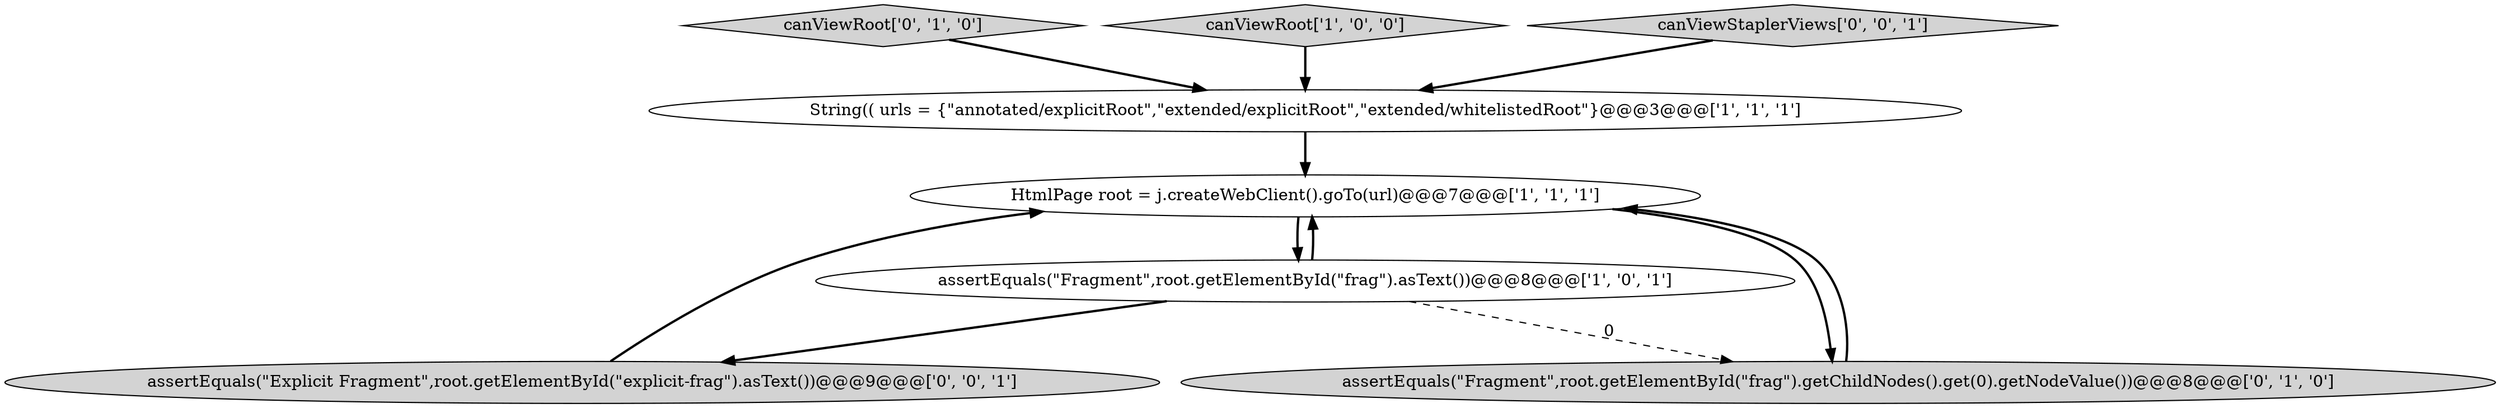 digraph {
1 [style = filled, label = "HtmlPage root = j.createWebClient().goTo(url)@@@7@@@['1', '1', '1']", fillcolor = white, shape = ellipse image = "AAA0AAABBB1BBB"];
4 [style = filled, label = "canViewRoot['0', '1', '0']", fillcolor = lightgray, shape = diamond image = "AAA0AAABBB2BBB"];
3 [style = filled, label = "canViewRoot['1', '0', '0']", fillcolor = lightgray, shape = diamond image = "AAA0AAABBB1BBB"];
0 [style = filled, label = "assertEquals(\"Fragment\",root.getElementById(\"frag\").asText())@@@8@@@['1', '0', '1']", fillcolor = white, shape = ellipse image = "AAA0AAABBB1BBB"];
6 [style = filled, label = "assertEquals(\"Explicit Fragment\",root.getElementById(\"explicit-frag\").asText())@@@9@@@['0', '0', '1']", fillcolor = lightgray, shape = ellipse image = "AAA0AAABBB3BBB"];
5 [style = filled, label = "assertEquals(\"Fragment\",root.getElementById(\"frag\").getChildNodes().get(0).getNodeValue())@@@8@@@['0', '1', '0']", fillcolor = lightgray, shape = ellipse image = "AAA1AAABBB2BBB"];
7 [style = filled, label = "canViewStaplerViews['0', '0', '1']", fillcolor = lightgray, shape = diamond image = "AAA0AAABBB3BBB"];
2 [style = filled, label = "String(( urls = {\"annotated/explicitRoot\",\"extended/explicitRoot\",\"extended/whitelistedRoot\"}@@@3@@@['1', '1', '1']", fillcolor = white, shape = ellipse image = "AAA0AAABBB1BBB"];
0->6 [style = bold, label=""];
0->1 [style = bold, label=""];
6->1 [style = bold, label=""];
2->1 [style = bold, label=""];
7->2 [style = bold, label=""];
3->2 [style = bold, label=""];
0->5 [style = dashed, label="0"];
4->2 [style = bold, label=""];
1->0 [style = bold, label=""];
1->5 [style = bold, label=""];
5->1 [style = bold, label=""];
}
